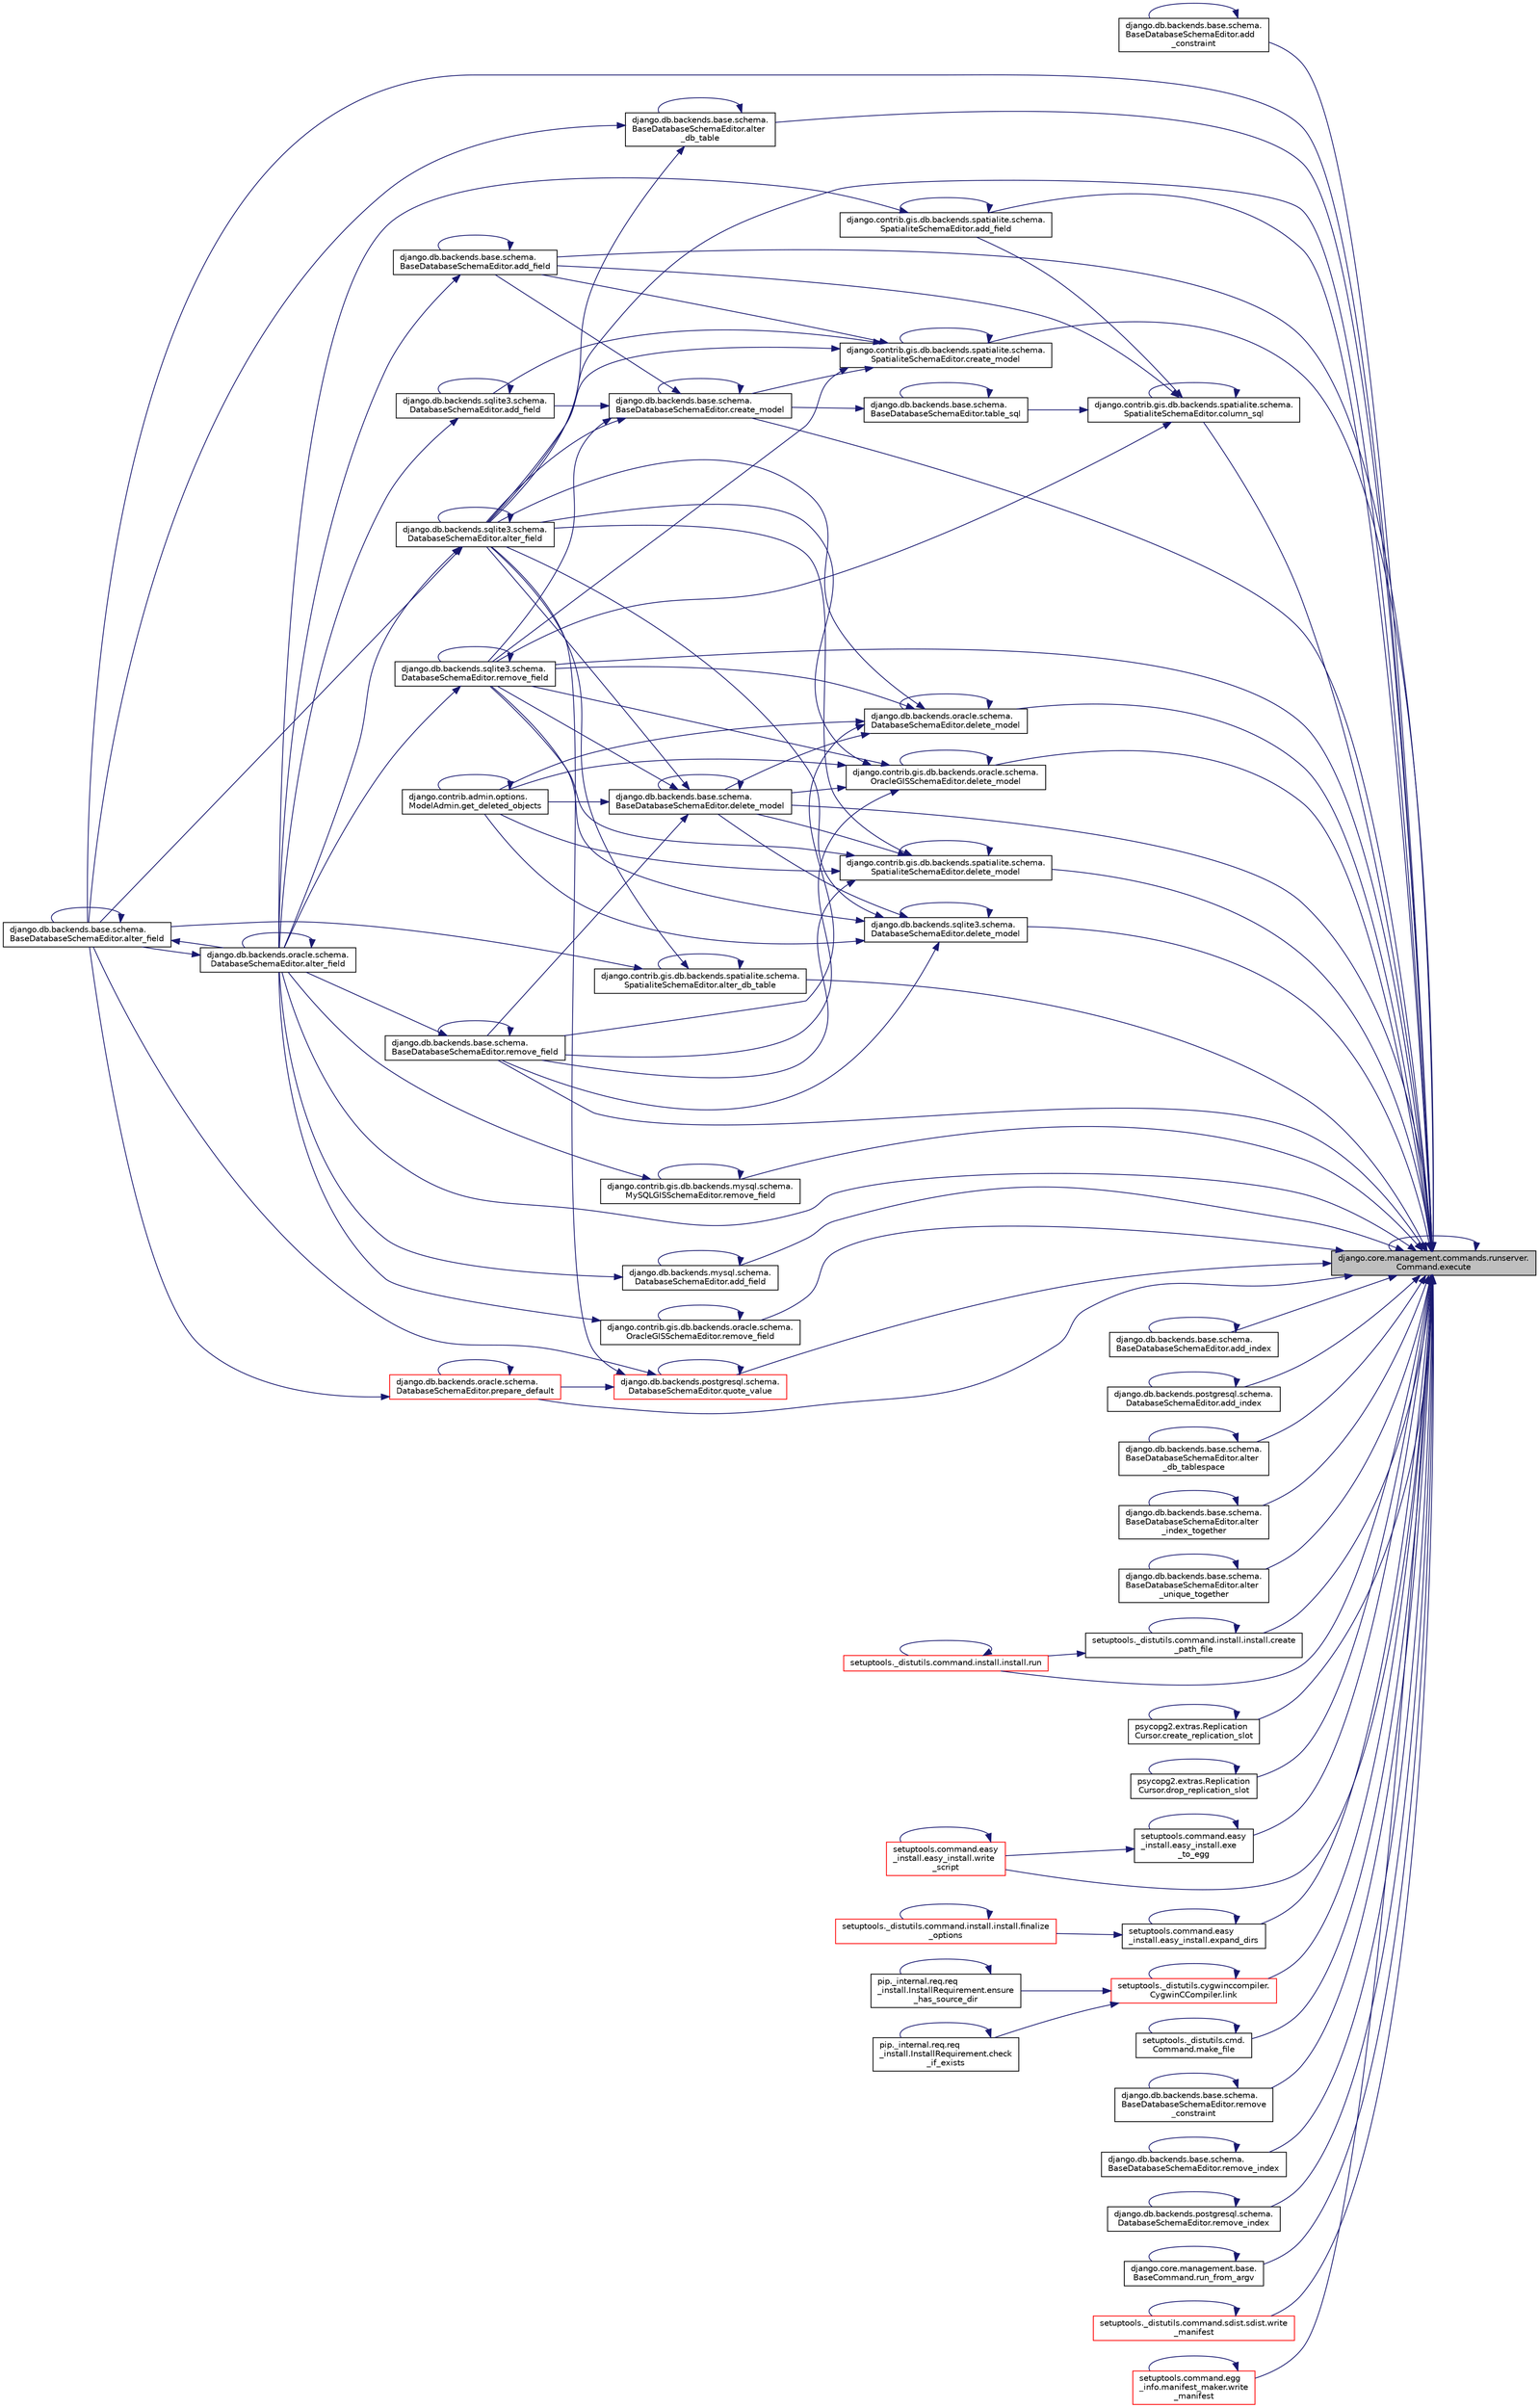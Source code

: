 digraph "django.core.management.commands.runserver.Command.execute"
{
 // LATEX_PDF_SIZE
  edge [fontname="Helvetica",fontsize="10",labelfontname="Helvetica",labelfontsize="10"];
  node [fontname="Helvetica",fontsize="10",shape=record];
  rankdir="RL";
  Node1 [label="django.core.management.commands.runserver.\lCommand.execute",height=0.2,width=0.4,color="black", fillcolor="grey75", style="filled", fontcolor="black",tooltip=" "];
  Node1 -> Node2 [dir="back",color="midnightblue",fontsize="10",style="solid",fontname="Helvetica"];
  Node2 [label="django.db.backends.base.schema.\lBaseDatabaseSchemaEditor.add\l_constraint",height=0.2,width=0.4,color="black", fillcolor="white", style="filled",URL="$d7/d55/classdjango_1_1db_1_1backends_1_1base_1_1schema_1_1_base_database_schema_editor.html#a61de1c3cba86c7877b5ea3a70022b6d4",tooltip=" "];
  Node2 -> Node2 [dir="back",color="midnightblue",fontsize="10",style="solid",fontname="Helvetica"];
  Node1 -> Node3 [dir="back",color="midnightblue",fontsize="10",style="solid",fontname="Helvetica"];
  Node3 [label="django.contrib.gis.db.backends.spatialite.schema.\lSpatialiteSchemaEditor.add_field",height=0.2,width=0.4,color="black", fillcolor="white", style="filled",URL="$da/dec/classdjango_1_1contrib_1_1gis_1_1db_1_1backends_1_1spatialite_1_1schema_1_1_spatialite_schema_editor.html#abb80ee8b31babcd12964eee5f00210e8",tooltip=" "];
  Node3 -> Node3 [dir="back",color="midnightblue",fontsize="10",style="solid",fontname="Helvetica"];
  Node3 -> Node4 [dir="back",color="midnightblue",fontsize="10",style="solid",fontname="Helvetica"];
  Node4 [label="django.db.backends.oracle.schema.\lDatabaseSchemaEditor.alter_field",height=0.2,width=0.4,color="black", fillcolor="white", style="filled",URL="$d7/db6/classdjango_1_1db_1_1backends_1_1oracle_1_1schema_1_1_database_schema_editor.html#a5b01701c9307285a003263949056a7d9",tooltip=" "];
  Node4 -> Node5 [dir="back",color="midnightblue",fontsize="10",style="solid",fontname="Helvetica"];
  Node5 [label="django.db.backends.base.schema.\lBaseDatabaseSchemaEditor.alter_field",height=0.2,width=0.4,color="black", fillcolor="white", style="filled",URL="$d7/d55/classdjango_1_1db_1_1backends_1_1base_1_1schema_1_1_base_database_schema_editor.html#a1e98c7754ae075b963c62a50de4b3009",tooltip=" "];
  Node5 -> Node5 [dir="back",color="midnightblue",fontsize="10",style="solid",fontname="Helvetica"];
  Node5 -> Node4 [dir="back",color="midnightblue",fontsize="10",style="solid",fontname="Helvetica"];
  Node4 -> Node4 [dir="back",color="midnightblue",fontsize="10",style="solid",fontname="Helvetica"];
  Node1 -> Node6 [dir="back",color="midnightblue",fontsize="10",style="solid",fontname="Helvetica"];
  Node6 [label="django.db.backends.base.schema.\lBaseDatabaseSchemaEditor.add_field",height=0.2,width=0.4,color="black", fillcolor="white", style="filled",URL="$d7/d55/classdjango_1_1db_1_1backends_1_1base_1_1schema_1_1_base_database_schema_editor.html#a84ef3042191ba412b44109adbff44be7",tooltip=" "];
  Node6 -> Node6 [dir="back",color="midnightblue",fontsize="10",style="solid",fontname="Helvetica"];
  Node6 -> Node4 [dir="back",color="midnightblue",fontsize="10",style="solid",fontname="Helvetica"];
  Node1 -> Node7 [dir="back",color="midnightblue",fontsize="10",style="solid",fontname="Helvetica"];
  Node7 [label="django.db.backends.mysql.schema.\lDatabaseSchemaEditor.add_field",height=0.2,width=0.4,color="black", fillcolor="white", style="filled",URL="$d7/d2a/classdjango_1_1db_1_1backends_1_1mysql_1_1schema_1_1_database_schema_editor.html#aaf7a2aa1f29921bab1bcb2ad3ba19a99",tooltip=" "];
  Node7 -> Node7 [dir="back",color="midnightblue",fontsize="10",style="solid",fontname="Helvetica"];
  Node7 -> Node4 [dir="back",color="midnightblue",fontsize="10",style="solid",fontname="Helvetica"];
  Node1 -> Node8 [dir="back",color="midnightblue",fontsize="10",style="solid",fontname="Helvetica"];
  Node8 [label="django.db.backends.base.schema.\lBaseDatabaseSchemaEditor.add_index",height=0.2,width=0.4,color="black", fillcolor="white", style="filled",URL="$d7/d55/classdjango_1_1db_1_1backends_1_1base_1_1schema_1_1_base_database_schema_editor.html#af979a7da196adbeb188880f18906e3a5",tooltip=" "];
  Node8 -> Node8 [dir="back",color="midnightblue",fontsize="10",style="solid",fontname="Helvetica"];
  Node1 -> Node9 [dir="back",color="midnightblue",fontsize="10",style="solid",fontname="Helvetica"];
  Node9 [label="django.db.backends.postgresql.schema.\lDatabaseSchemaEditor.add_index",height=0.2,width=0.4,color="black", fillcolor="white", style="filled",URL="$d9/d06/classdjango_1_1db_1_1backends_1_1postgresql_1_1schema_1_1_database_schema_editor.html#aeff7a817bcc5ecf8385eada59799451d",tooltip=" "];
  Node9 -> Node9 [dir="back",color="midnightblue",fontsize="10",style="solid",fontname="Helvetica"];
  Node1 -> Node10 [dir="back",color="midnightblue",fontsize="10",style="solid",fontname="Helvetica"];
  Node10 [label="django.db.backends.base.schema.\lBaseDatabaseSchemaEditor.alter\l_db_table",height=0.2,width=0.4,color="black", fillcolor="white", style="filled",URL="$d7/d55/classdjango_1_1db_1_1backends_1_1base_1_1schema_1_1_base_database_schema_editor.html#a2d4495604fac1f3741dc4fc4da6bd159",tooltip=" "];
  Node10 -> Node10 [dir="back",color="midnightblue",fontsize="10",style="solid",fontname="Helvetica"];
  Node10 -> Node5 [dir="back",color="midnightblue",fontsize="10",style="solid",fontname="Helvetica"];
  Node10 -> Node11 [dir="back",color="midnightblue",fontsize="10",style="solid",fontname="Helvetica"];
  Node11 [label="django.db.backends.sqlite3.schema.\lDatabaseSchemaEditor.alter_field",height=0.2,width=0.4,color="black", fillcolor="white", style="filled",URL="$d0/dfb/classdjango_1_1db_1_1backends_1_1sqlite3_1_1schema_1_1_database_schema_editor.html#a7d46751f4c7f167f0e2d6416c2e6b155",tooltip=" "];
  Node11 -> Node5 [dir="back",color="midnightblue",fontsize="10",style="solid",fontname="Helvetica"];
  Node11 -> Node4 [dir="back",color="midnightblue",fontsize="10",style="solid",fontname="Helvetica"];
  Node11 -> Node11 [dir="back",color="midnightblue",fontsize="10",style="solid",fontname="Helvetica"];
  Node1 -> Node12 [dir="back",color="midnightblue",fontsize="10",style="solid",fontname="Helvetica"];
  Node12 [label="django.contrib.gis.db.backends.spatialite.schema.\lSpatialiteSchemaEditor.alter_db_table",height=0.2,width=0.4,color="black", fillcolor="white", style="filled",URL="$da/dec/classdjango_1_1contrib_1_1gis_1_1db_1_1backends_1_1spatialite_1_1schema_1_1_spatialite_schema_editor.html#aa633662c58f852bcf5fbe971a6a3ca2a",tooltip=" "];
  Node12 -> Node12 [dir="back",color="midnightblue",fontsize="10",style="solid",fontname="Helvetica"];
  Node12 -> Node5 [dir="back",color="midnightblue",fontsize="10",style="solid",fontname="Helvetica"];
  Node12 -> Node11 [dir="back",color="midnightblue",fontsize="10",style="solid",fontname="Helvetica"];
  Node1 -> Node13 [dir="back",color="midnightblue",fontsize="10",style="solid",fontname="Helvetica"];
  Node13 [label="django.db.backends.base.schema.\lBaseDatabaseSchemaEditor.alter\l_db_tablespace",height=0.2,width=0.4,color="black", fillcolor="white", style="filled",URL="$d7/d55/classdjango_1_1db_1_1backends_1_1base_1_1schema_1_1_base_database_schema_editor.html#a9de69f60ededa0b4f41153caf2f4397d",tooltip=" "];
  Node13 -> Node13 [dir="back",color="midnightblue",fontsize="10",style="solid",fontname="Helvetica"];
  Node1 -> Node5 [dir="back",color="midnightblue",fontsize="10",style="solid",fontname="Helvetica"];
  Node1 -> Node4 [dir="back",color="midnightblue",fontsize="10",style="solid",fontname="Helvetica"];
  Node1 -> Node11 [dir="back",color="midnightblue",fontsize="10",style="solid",fontname="Helvetica"];
  Node1 -> Node14 [dir="back",color="midnightblue",fontsize="10",style="solid",fontname="Helvetica"];
  Node14 [label="django.db.backends.base.schema.\lBaseDatabaseSchemaEditor.alter\l_index_together",height=0.2,width=0.4,color="black", fillcolor="white", style="filled",URL="$d7/d55/classdjango_1_1db_1_1backends_1_1base_1_1schema_1_1_base_database_schema_editor.html#a72b130d76b62c2049062a9474ee89244",tooltip=" "];
  Node14 -> Node14 [dir="back",color="midnightblue",fontsize="10",style="solid",fontname="Helvetica"];
  Node1 -> Node15 [dir="back",color="midnightblue",fontsize="10",style="solid",fontname="Helvetica"];
  Node15 [label="django.db.backends.base.schema.\lBaseDatabaseSchemaEditor.alter\l_unique_together",height=0.2,width=0.4,color="black", fillcolor="white", style="filled",URL="$d7/d55/classdjango_1_1db_1_1backends_1_1base_1_1schema_1_1_base_database_schema_editor.html#ab186583c0a27fd2fb8fa3d10928324f7",tooltip=" "];
  Node15 -> Node15 [dir="back",color="midnightblue",fontsize="10",style="solid",fontname="Helvetica"];
  Node1 -> Node16 [dir="back",color="midnightblue",fontsize="10",style="solid",fontname="Helvetica"];
  Node16 [label="django.contrib.gis.db.backends.spatialite.schema.\lSpatialiteSchemaEditor.column_sql",height=0.2,width=0.4,color="black", fillcolor="white", style="filled",URL="$da/dec/classdjango_1_1contrib_1_1gis_1_1db_1_1backends_1_1spatialite_1_1schema_1_1_spatialite_schema_editor.html#a0421b7e77616a121487fd068d53ee024",tooltip=" "];
  Node16 -> Node3 [dir="back",color="midnightblue",fontsize="10",style="solid",fontname="Helvetica"];
  Node16 -> Node6 [dir="back",color="midnightblue",fontsize="10",style="solid",fontname="Helvetica"];
  Node16 -> Node16 [dir="back",color="midnightblue",fontsize="10",style="solid",fontname="Helvetica"];
  Node16 -> Node17 [dir="back",color="midnightblue",fontsize="10",style="solid",fontname="Helvetica"];
  Node17 [label="django.db.backends.sqlite3.schema.\lDatabaseSchemaEditor.remove_field",height=0.2,width=0.4,color="black", fillcolor="white", style="filled",URL="$d0/dfb/classdjango_1_1db_1_1backends_1_1sqlite3_1_1schema_1_1_database_schema_editor.html#ae22ee9d32c96a0b4655ecb64f293e39b",tooltip=" "];
  Node17 -> Node4 [dir="back",color="midnightblue",fontsize="10",style="solid",fontname="Helvetica"];
  Node17 -> Node17 [dir="back",color="midnightblue",fontsize="10",style="solid",fontname="Helvetica"];
  Node16 -> Node18 [dir="back",color="midnightblue",fontsize="10",style="solid",fontname="Helvetica"];
  Node18 [label="django.db.backends.base.schema.\lBaseDatabaseSchemaEditor.table_sql",height=0.2,width=0.4,color="black", fillcolor="white", style="filled",URL="$d7/d55/classdjango_1_1db_1_1backends_1_1base_1_1schema_1_1_base_database_schema_editor.html#aafce4ec4267e234655026bcaa897d931",tooltip=" "];
  Node18 -> Node19 [dir="back",color="midnightblue",fontsize="10",style="solid",fontname="Helvetica"];
  Node19 [label="django.db.backends.base.schema.\lBaseDatabaseSchemaEditor.create_model",height=0.2,width=0.4,color="black", fillcolor="white", style="filled",URL="$d7/d55/classdjango_1_1db_1_1backends_1_1base_1_1schema_1_1_base_database_schema_editor.html#a7150ab080c86d910615971eaa1bfef49",tooltip=" "];
  Node19 -> Node6 [dir="back",color="midnightblue",fontsize="10",style="solid",fontname="Helvetica"];
  Node19 -> Node20 [dir="back",color="midnightblue",fontsize="10",style="solid",fontname="Helvetica"];
  Node20 [label="django.db.backends.sqlite3.schema.\lDatabaseSchemaEditor.add_field",height=0.2,width=0.4,color="black", fillcolor="white", style="filled",URL="$d0/dfb/classdjango_1_1db_1_1backends_1_1sqlite3_1_1schema_1_1_database_schema_editor.html#a9722f8978554d928cf1edf3c523fc63b",tooltip=" "];
  Node20 -> Node20 [dir="back",color="midnightblue",fontsize="10",style="solid",fontname="Helvetica"];
  Node20 -> Node4 [dir="back",color="midnightblue",fontsize="10",style="solid",fontname="Helvetica"];
  Node19 -> Node11 [dir="back",color="midnightblue",fontsize="10",style="solid",fontname="Helvetica"];
  Node19 -> Node19 [dir="back",color="midnightblue",fontsize="10",style="solid",fontname="Helvetica"];
  Node19 -> Node17 [dir="back",color="midnightblue",fontsize="10",style="solid",fontname="Helvetica"];
  Node18 -> Node18 [dir="back",color="midnightblue",fontsize="10",style="solid",fontname="Helvetica"];
  Node1 -> Node21 [dir="back",color="midnightblue",fontsize="10",style="solid",fontname="Helvetica"];
  Node21 [label="django.contrib.gis.db.backends.spatialite.schema.\lSpatialiteSchemaEditor.create_model",height=0.2,width=0.4,color="black", fillcolor="white", style="filled",URL="$da/dec/classdjango_1_1contrib_1_1gis_1_1db_1_1backends_1_1spatialite_1_1schema_1_1_spatialite_schema_editor.html#afe72784dbd83f11f480baa347e690370",tooltip=" "];
  Node21 -> Node6 [dir="back",color="midnightblue",fontsize="10",style="solid",fontname="Helvetica"];
  Node21 -> Node20 [dir="back",color="midnightblue",fontsize="10",style="solid",fontname="Helvetica"];
  Node21 -> Node11 [dir="back",color="midnightblue",fontsize="10",style="solid",fontname="Helvetica"];
  Node21 -> Node21 [dir="back",color="midnightblue",fontsize="10",style="solid",fontname="Helvetica"];
  Node21 -> Node19 [dir="back",color="midnightblue",fontsize="10",style="solid",fontname="Helvetica"];
  Node21 -> Node17 [dir="back",color="midnightblue",fontsize="10",style="solid",fontname="Helvetica"];
  Node1 -> Node19 [dir="back",color="midnightblue",fontsize="10",style="solid",fontname="Helvetica"];
  Node1 -> Node22 [dir="back",color="midnightblue",fontsize="10",style="solid",fontname="Helvetica"];
  Node22 [label="setuptools._distutils.command.install.install.create\l_path_file",height=0.2,width=0.4,color="black", fillcolor="white", style="filled",URL="$de/df7/classsetuptools_1_1__distutils_1_1command_1_1install_1_1install.html#a9e2261365edef5c6f49646fb68527f8b",tooltip=" "];
  Node22 -> Node22 [dir="back",color="midnightblue",fontsize="10",style="solid",fontname="Helvetica"];
  Node22 -> Node23 [dir="back",color="midnightblue",fontsize="10",style="solid",fontname="Helvetica"];
  Node23 [label="setuptools._distutils.command.install.install.run",height=0.2,width=0.4,color="red", fillcolor="white", style="filled",URL="$de/df7/classsetuptools_1_1__distutils_1_1command_1_1install_1_1install.html#ae12edd991819be7f8cb0ca36de30c3ed",tooltip=" "];
  Node23 -> Node23 [dir="back",color="midnightblue",fontsize="10",style="solid",fontname="Helvetica"];
  Node1 -> Node26 [dir="back",color="midnightblue",fontsize="10",style="solid",fontname="Helvetica"];
  Node26 [label="psycopg2.extras.Replication\lCursor.create_replication_slot",height=0.2,width=0.4,color="black", fillcolor="white", style="filled",URL="$d7/d59/classpsycopg2_1_1extras_1_1_replication_cursor.html#ad602c0c4f87fe3e8d7710420eccc84ab",tooltip=" "];
  Node26 -> Node26 [dir="back",color="midnightblue",fontsize="10",style="solid",fontname="Helvetica"];
  Node1 -> Node27 [dir="back",color="midnightblue",fontsize="10",style="solid",fontname="Helvetica"];
  Node27 [label="django.contrib.gis.db.backends.oracle.schema.\lOracleGISSchemaEditor.delete_model",height=0.2,width=0.4,color="black", fillcolor="white", style="filled",URL="$da/d64/classdjango_1_1contrib_1_1gis_1_1db_1_1backends_1_1oracle_1_1schema_1_1_oracle_g_i_s_schema_editor.html#a2cde883bef91217096a8f505d8950744",tooltip=" "];
  Node27 -> Node11 [dir="back",color="midnightblue",fontsize="10",style="solid",fontname="Helvetica"];
  Node27 -> Node27 [dir="back",color="midnightblue",fontsize="10",style="solid",fontname="Helvetica"];
  Node27 -> Node28 [dir="back",color="midnightblue",fontsize="10",style="solid",fontname="Helvetica"];
  Node28 [label="django.db.backends.base.schema.\lBaseDatabaseSchemaEditor.delete_model",height=0.2,width=0.4,color="black", fillcolor="white", style="filled",URL="$d7/d55/classdjango_1_1db_1_1backends_1_1base_1_1schema_1_1_base_database_schema_editor.html#a9bffa8d742fa21c27c67ec30e8716c0d",tooltip=" "];
  Node28 -> Node11 [dir="back",color="midnightblue",fontsize="10",style="solid",fontname="Helvetica"];
  Node28 -> Node28 [dir="back",color="midnightblue",fontsize="10",style="solid",fontname="Helvetica"];
  Node28 -> Node29 [dir="back",color="midnightblue",fontsize="10",style="solid",fontname="Helvetica"];
  Node29 [label="django.contrib.admin.options.\lModelAdmin.get_deleted_objects",height=0.2,width=0.4,color="black", fillcolor="white", style="filled",URL="$d5/d05/classdjango_1_1contrib_1_1admin_1_1options_1_1_model_admin.html#a4877a3cf067df66ce015e5fa410dc343",tooltip=" "];
  Node29 -> Node29 [dir="back",color="midnightblue",fontsize="10",style="solid",fontname="Helvetica"];
  Node28 -> Node30 [dir="back",color="midnightblue",fontsize="10",style="solid",fontname="Helvetica"];
  Node30 [label="django.db.backends.base.schema.\lBaseDatabaseSchemaEditor.remove_field",height=0.2,width=0.4,color="black", fillcolor="white", style="filled",URL="$d7/d55/classdjango_1_1db_1_1backends_1_1base_1_1schema_1_1_base_database_schema_editor.html#a6f95ae52a38e653d923168aaed385c5c",tooltip=" "];
  Node30 -> Node4 [dir="back",color="midnightblue",fontsize="10",style="solid",fontname="Helvetica"];
  Node30 -> Node30 [dir="back",color="midnightblue",fontsize="10",style="solid",fontname="Helvetica"];
  Node28 -> Node17 [dir="back",color="midnightblue",fontsize="10",style="solid",fontname="Helvetica"];
  Node27 -> Node29 [dir="back",color="midnightblue",fontsize="10",style="solid",fontname="Helvetica"];
  Node27 -> Node30 [dir="back",color="midnightblue",fontsize="10",style="solid",fontname="Helvetica"];
  Node27 -> Node17 [dir="back",color="midnightblue",fontsize="10",style="solid",fontname="Helvetica"];
  Node1 -> Node28 [dir="back",color="midnightblue",fontsize="10",style="solid",fontname="Helvetica"];
  Node1 -> Node31 [dir="back",color="midnightblue",fontsize="10",style="solid",fontname="Helvetica"];
  Node31 [label="django.db.backends.oracle.schema.\lDatabaseSchemaEditor.delete_model",height=0.2,width=0.4,color="black", fillcolor="white", style="filled",URL="$d7/db6/classdjango_1_1db_1_1backends_1_1oracle_1_1schema_1_1_database_schema_editor.html#a5244883b31e075305aff8b1b54094999",tooltip=" "];
  Node31 -> Node11 [dir="back",color="midnightblue",fontsize="10",style="solid",fontname="Helvetica"];
  Node31 -> Node28 [dir="back",color="midnightblue",fontsize="10",style="solid",fontname="Helvetica"];
  Node31 -> Node31 [dir="back",color="midnightblue",fontsize="10",style="solid",fontname="Helvetica"];
  Node31 -> Node29 [dir="back",color="midnightblue",fontsize="10",style="solid",fontname="Helvetica"];
  Node31 -> Node30 [dir="back",color="midnightblue",fontsize="10",style="solid",fontname="Helvetica"];
  Node31 -> Node17 [dir="back",color="midnightblue",fontsize="10",style="solid",fontname="Helvetica"];
  Node1 -> Node32 [dir="back",color="midnightblue",fontsize="10",style="solid",fontname="Helvetica"];
  Node32 [label="django.contrib.gis.db.backends.spatialite.schema.\lSpatialiteSchemaEditor.delete_model",height=0.2,width=0.4,color="black", fillcolor="white", style="filled",URL="$da/dec/classdjango_1_1contrib_1_1gis_1_1db_1_1backends_1_1spatialite_1_1schema_1_1_spatialite_schema_editor.html#a6b9280bdda8121896811437f1457bf89",tooltip=" "];
  Node32 -> Node11 [dir="back",color="midnightblue",fontsize="10",style="solid",fontname="Helvetica"];
  Node32 -> Node28 [dir="back",color="midnightblue",fontsize="10",style="solid",fontname="Helvetica"];
  Node32 -> Node32 [dir="back",color="midnightblue",fontsize="10",style="solid",fontname="Helvetica"];
  Node32 -> Node29 [dir="back",color="midnightblue",fontsize="10",style="solid",fontname="Helvetica"];
  Node32 -> Node30 [dir="back",color="midnightblue",fontsize="10",style="solid",fontname="Helvetica"];
  Node32 -> Node17 [dir="back",color="midnightblue",fontsize="10",style="solid",fontname="Helvetica"];
  Node1 -> Node33 [dir="back",color="midnightblue",fontsize="10",style="solid",fontname="Helvetica"];
  Node33 [label="django.db.backends.sqlite3.schema.\lDatabaseSchemaEditor.delete_model",height=0.2,width=0.4,color="black", fillcolor="white", style="filled",URL="$d0/dfb/classdjango_1_1db_1_1backends_1_1sqlite3_1_1schema_1_1_database_schema_editor.html#af8f3ffd1f32155372ae07a05aec9d00a",tooltip=" "];
  Node33 -> Node11 [dir="back",color="midnightblue",fontsize="10",style="solid",fontname="Helvetica"];
  Node33 -> Node28 [dir="back",color="midnightblue",fontsize="10",style="solid",fontname="Helvetica"];
  Node33 -> Node33 [dir="back",color="midnightblue",fontsize="10",style="solid",fontname="Helvetica"];
  Node33 -> Node29 [dir="back",color="midnightblue",fontsize="10",style="solid",fontname="Helvetica"];
  Node33 -> Node30 [dir="back",color="midnightblue",fontsize="10",style="solid",fontname="Helvetica"];
  Node33 -> Node17 [dir="back",color="midnightblue",fontsize="10",style="solid",fontname="Helvetica"];
  Node1 -> Node34 [dir="back",color="midnightblue",fontsize="10",style="solid",fontname="Helvetica"];
  Node34 [label="psycopg2.extras.Replication\lCursor.drop_replication_slot",height=0.2,width=0.4,color="black", fillcolor="white", style="filled",URL="$d7/d59/classpsycopg2_1_1extras_1_1_replication_cursor.html#aa8a99705ee7a0099b271217c8df7070b",tooltip=" "];
  Node34 -> Node34 [dir="back",color="midnightblue",fontsize="10",style="solid",fontname="Helvetica"];
  Node1 -> Node35 [dir="back",color="midnightblue",fontsize="10",style="solid",fontname="Helvetica"];
  Node35 [label="setuptools.command.easy\l_install.easy_install.exe\l_to_egg",height=0.2,width=0.4,color="black", fillcolor="white", style="filled",URL="$da/d83/classsetuptools_1_1command_1_1easy__install_1_1easy__install.html#a6f10cb0ea951a92815d653d2c0dca597",tooltip=" "];
  Node35 -> Node35 [dir="back",color="midnightblue",fontsize="10",style="solid",fontname="Helvetica"];
  Node35 -> Node36 [dir="back",color="midnightblue",fontsize="10",style="solid",fontname="Helvetica"];
  Node36 [label="setuptools.command.easy\l_install.easy_install.write\l_script",height=0.2,width=0.4,color="red", fillcolor="white", style="filled",URL="$da/d83/classsetuptools_1_1command_1_1easy__install_1_1easy__install.html#ac39a37c389cdaef20825f497e941c018",tooltip=" "];
  Node36 -> Node36 [dir="back",color="midnightblue",fontsize="10",style="solid",fontname="Helvetica"];
  Node1 -> Node1 [dir="back",color="midnightblue",fontsize="10",style="solid",fontname="Helvetica"];
  Node1 -> Node653 [dir="back",color="midnightblue",fontsize="10",style="solid",fontname="Helvetica"];
  Node653 [label="setuptools.command.easy\l_install.easy_install.expand_dirs",height=0.2,width=0.4,color="black", fillcolor="white", style="filled",URL="$da/d83/classsetuptools_1_1command_1_1easy__install_1_1easy__install.html#aa80f434db80539ca073e81f40d71ffb8",tooltip=" "];
  Node653 -> Node653 [dir="back",color="midnightblue",fontsize="10",style="solid",fontname="Helvetica"];
  Node653 -> Node42 [dir="back",color="midnightblue",fontsize="10",style="solid",fontname="Helvetica"];
  Node42 [label="setuptools._distutils.command.install.install.finalize\l_options",height=0.2,width=0.4,color="red", fillcolor="white", style="filled",URL="$de/df7/classsetuptools_1_1__distutils_1_1command_1_1install_1_1install.html#a57fd33667f362fe438802b3e810249fa",tooltip=" "];
  Node42 -> Node42 [dir="back",color="midnightblue",fontsize="10",style="solid",fontname="Helvetica"];
  Node1 -> Node654 [dir="back",color="midnightblue",fontsize="10",style="solid",fontname="Helvetica"];
  Node654 [label="setuptools._distutils.cygwinccompiler.\lCygwinCCompiler.link",height=0.2,width=0.4,color="red", fillcolor="white", style="filled",URL="$d5/d19/classsetuptools_1_1__distutils_1_1cygwinccompiler_1_1_cygwin_c_compiler.html#adf60750f2fa91bae514c22f726a80768",tooltip=" "];
  Node654 -> Node655 [dir="back",color="midnightblue",fontsize="10",style="solid",fontname="Helvetica"];
  Node655 [label="pip._internal.req.req\l_install.InstallRequirement.check\l_if_exists",height=0.2,width=0.4,color="black", fillcolor="white", style="filled",URL="$d2/daa/classpip_1_1__internal_1_1req_1_1req__install_1_1_install_requirement.html#a98770a7353bddcf660dedd02e6841f70",tooltip=" "];
  Node655 -> Node655 [dir="back",color="midnightblue",fontsize="10",style="solid",fontname="Helvetica"];
  Node654 -> Node656 [dir="back",color="midnightblue",fontsize="10",style="solid",fontname="Helvetica"];
  Node656 [label="pip._internal.req.req\l_install.InstallRequirement.ensure\l_has_source_dir",height=0.2,width=0.4,color="black", fillcolor="white", style="filled",URL="$d2/daa/classpip_1_1__internal_1_1req_1_1req__install_1_1_install_requirement.html#ae215f70f8db5a17b9d0040f040448e21",tooltip=" "];
  Node656 -> Node656 [dir="back",color="midnightblue",fontsize="10",style="solid",fontname="Helvetica"];
  Node654 -> Node654 [dir="back",color="midnightblue",fontsize="10",style="solid",fontname="Helvetica"];
  Node1 -> Node661 [dir="back",color="midnightblue",fontsize="10",style="solid",fontname="Helvetica"];
  Node661 [label="setuptools._distutils.cmd.\lCommand.make_file",height=0.2,width=0.4,color="black", fillcolor="white", style="filled",URL="$dd/df5/classsetuptools_1_1__distutils_1_1cmd_1_1_command.html#ab3d3a89fe0d6c0aa4d8b92ef5c2dce66",tooltip=" "];
  Node661 -> Node661 [dir="back",color="midnightblue",fontsize="10",style="solid",fontname="Helvetica"];
  Node1 -> Node662 [dir="back",color="midnightblue",fontsize="10",style="solid",fontname="Helvetica"];
  Node662 [label="django.db.backends.oracle.schema.\lDatabaseSchemaEditor.prepare_default",height=0.2,width=0.4,color="red", fillcolor="white", style="filled",URL="$d7/db6/classdjango_1_1db_1_1backends_1_1oracle_1_1schema_1_1_database_schema_editor.html#af9630487ef01ee2345049cd894619d15",tooltip=" "];
  Node662 -> Node5 [dir="back",color="midnightblue",fontsize="10",style="solid",fontname="Helvetica"];
  Node662 -> Node662 [dir="back",color="midnightblue",fontsize="10",style="solid",fontname="Helvetica"];
  Node1 -> Node664 [dir="back",color="midnightblue",fontsize="10",style="solid",fontname="Helvetica"];
  Node664 [label="django.db.backends.postgresql.schema.\lDatabaseSchemaEditor.quote_value",height=0.2,width=0.4,color="red", fillcolor="white", style="filled",URL="$d9/d06/classdjango_1_1db_1_1backends_1_1postgresql_1_1schema_1_1_database_schema_editor.html#ac374563bbc58b6159d7d99d9d521fd46",tooltip=" "];
  Node664 -> Node5 [dir="back",color="midnightblue",fontsize="10",style="solid",fontname="Helvetica"];
  Node664 -> Node11 [dir="back",color="midnightblue",fontsize="10",style="solid",fontname="Helvetica"];
  Node664 -> Node662 [dir="back",color="midnightblue",fontsize="10",style="solid",fontname="Helvetica"];
  Node664 -> Node664 [dir="back",color="midnightblue",fontsize="10",style="solid",fontname="Helvetica"];
  Node1 -> Node666 [dir="back",color="midnightblue",fontsize="10",style="solid",fontname="Helvetica"];
  Node666 [label="django.db.backends.base.schema.\lBaseDatabaseSchemaEditor.remove\l_constraint",height=0.2,width=0.4,color="black", fillcolor="white", style="filled",URL="$d7/d55/classdjango_1_1db_1_1backends_1_1base_1_1schema_1_1_base_database_schema_editor.html#a0e7fb0dca5a96fa23064eef778f48869",tooltip=" "];
  Node666 -> Node666 [dir="back",color="midnightblue",fontsize="10",style="solid",fontname="Helvetica"];
  Node1 -> Node667 [dir="back",color="midnightblue",fontsize="10",style="solid",fontname="Helvetica"];
  Node667 [label="django.contrib.gis.db.backends.mysql.schema.\lMySQLGISSchemaEditor.remove_field",height=0.2,width=0.4,color="black", fillcolor="white", style="filled",URL="$db/d38/classdjango_1_1contrib_1_1gis_1_1db_1_1backends_1_1mysql_1_1schema_1_1_my_s_q_l_g_i_s_schema_editor.html#aeac2b7bb24c2522a7e582486de7014bb",tooltip=" "];
  Node667 -> Node4 [dir="back",color="midnightblue",fontsize="10",style="solid",fontname="Helvetica"];
  Node667 -> Node667 [dir="back",color="midnightblue",fontsize="10",style="solid",fontname="Helvetica"];
  Node1 -> Node668 [dir="back",color="midnightblue",fontsize="10",style="solid",fontname="Helvetica"];
  Node668 [label="django.contrib.gis.db.backends.oracle.schema.\lOracleGISSchemaEditor.remove_field",height=0.2,width=0.4,color="black", fillcolor="white", style="filled",URL="$da/d64/classdjango_1_1contrib_1_1gis_1_1db_1_1backends_1_1oracle_1_1schema_1_1_oracle_g_i_s_schema_editor.html#a6bfba9bf991ed7bec75248bac97b3bf6",tooltip=" "];
  Node668 -> Node4 [dir="back",color="midnightblue",fontsize="10",style="solid",fontname="Helvetica"];
  Node668 -> Node668 [dir="back",color="midnightblue",fontsize="10",style="solid",fontname="Helvetica"];
  Node1 -> Node30 [dir="back",color="midnightblue",fontsize="10",style="solid",fontname="Helvetica"];
  Node1 -> Node17 [dir="back",color="midnightblue",fontsize="10",style="solid",fontname="Helvetica"];
  Node1 -> Node669 [dir="back",color="midnightblue",fontsize="10",style="solid",fontname="Helvetica"];
  Node669 [label="django.db.backends.base.schema.\lBaseDatabaseSchemaEditor.remove_index",height=0.2,width=0.4,color="black", fillcolor="white", style="filled",URL="$d7/d55/classdjango_1_1db_1_1backends_1_1base_1_1schema_1_1_base_database_schema_editor.html#a6e95a5679f739f9fcdb35a81836ba306",tooltip=" "];
  Node669 -> Node669 [dir="back",color="midnightblue",fontsize="10",style="solid",fontname="Helvetica"];
  Node1 -> Node670 [dir="back",color="midnightblue",fontsize="10",style="solid",fontname="Helvetica"];
  Node670 [label="django.db.backends.postgresql.schema.\lDatabaseSchemaEditor.remove_index",height=0.2,width=0.4,color="black", fillcolor="white", style="filled",URL="$d9/d06/classdjango_1_1db_1_1backends_1_1postgresql_1_1schema_1_1_database_schema_editor.html#aac1f726feba15e963a8a7bdf4b212984",tooltip=" "];
  Node670 -> Node670 [dir="back",color="midnightblue",fontsize="10",style="solid",fontname="Helvetica"];
  Node1 -> Node23 [dir="back",color="midnightblue",fontsize="10",style="solid",fontname="Helvetica"];
  Node1 -> Node671 [dir="back",color="midnightblue",fontsize="10",style="solid",fontname="Helvetica"];
  Node671 [label="django.core.management.base.\lBaseCommand.run_from_argv",height=0.2,width=0.4,color="black", fillcolor="white", style="filled",URL="$db/da3/classdjango_1_1core_1_1management_1_1base_1_1_base_command.html#a101b82321848e3c6056974fceb4ca635",tooltip=" "];
  Node671 -> Node671 [dir="back",color="midnightblue",fontsize="10",style="solid",fontname="Helvetica"];
  Node1 -> Node672 [dir="back",color="midnightblue",fontsize="10",style="solid",fontname="Helvetica"];
  Node672 [label="setuptools._distutils.command.sdist.sdist.write\l_manifest",height=0.2,width=0.4,color="red", fillcolor="white", style="filled",URL="$d1/dd7/classsetuptools_1_1__distutils_1_1command_1_1sdist_1_1sdist.html#a70596d45359ff9b18a4895628b9b5629",tooltip=" "];
  Node672 -> Node672 [dir="back",color="midnightblue",fontsize="10",style="solid",fontname="Helvetica"];
  Node1 -> Node675 [dir="back",color="midnightblue",fontsize="10",style="solid",fontname="Helvetica"];
  Node675 [label="setuptools.command.egg\l_info.manifest_maker.write\l_manifest",height=0.2,width=0.4,color="red", fillcolor="white", style="filled",URL="$df/d4c/classsetuptools_1_1command_1_1egg__info_1_1manifest__maker.html#abb201f5da34012395bbc74a7294f193b",tooltip=" "];
  Node675 -> Node675 [dir="back",color="midnightblue",fontsize="10",style="solid",fontname="Helvetica"];
  Node1 -> Node36 [dir="back",color="midnightblue",fontsize="10",style="solid",fontname="Helvetica"];
}
